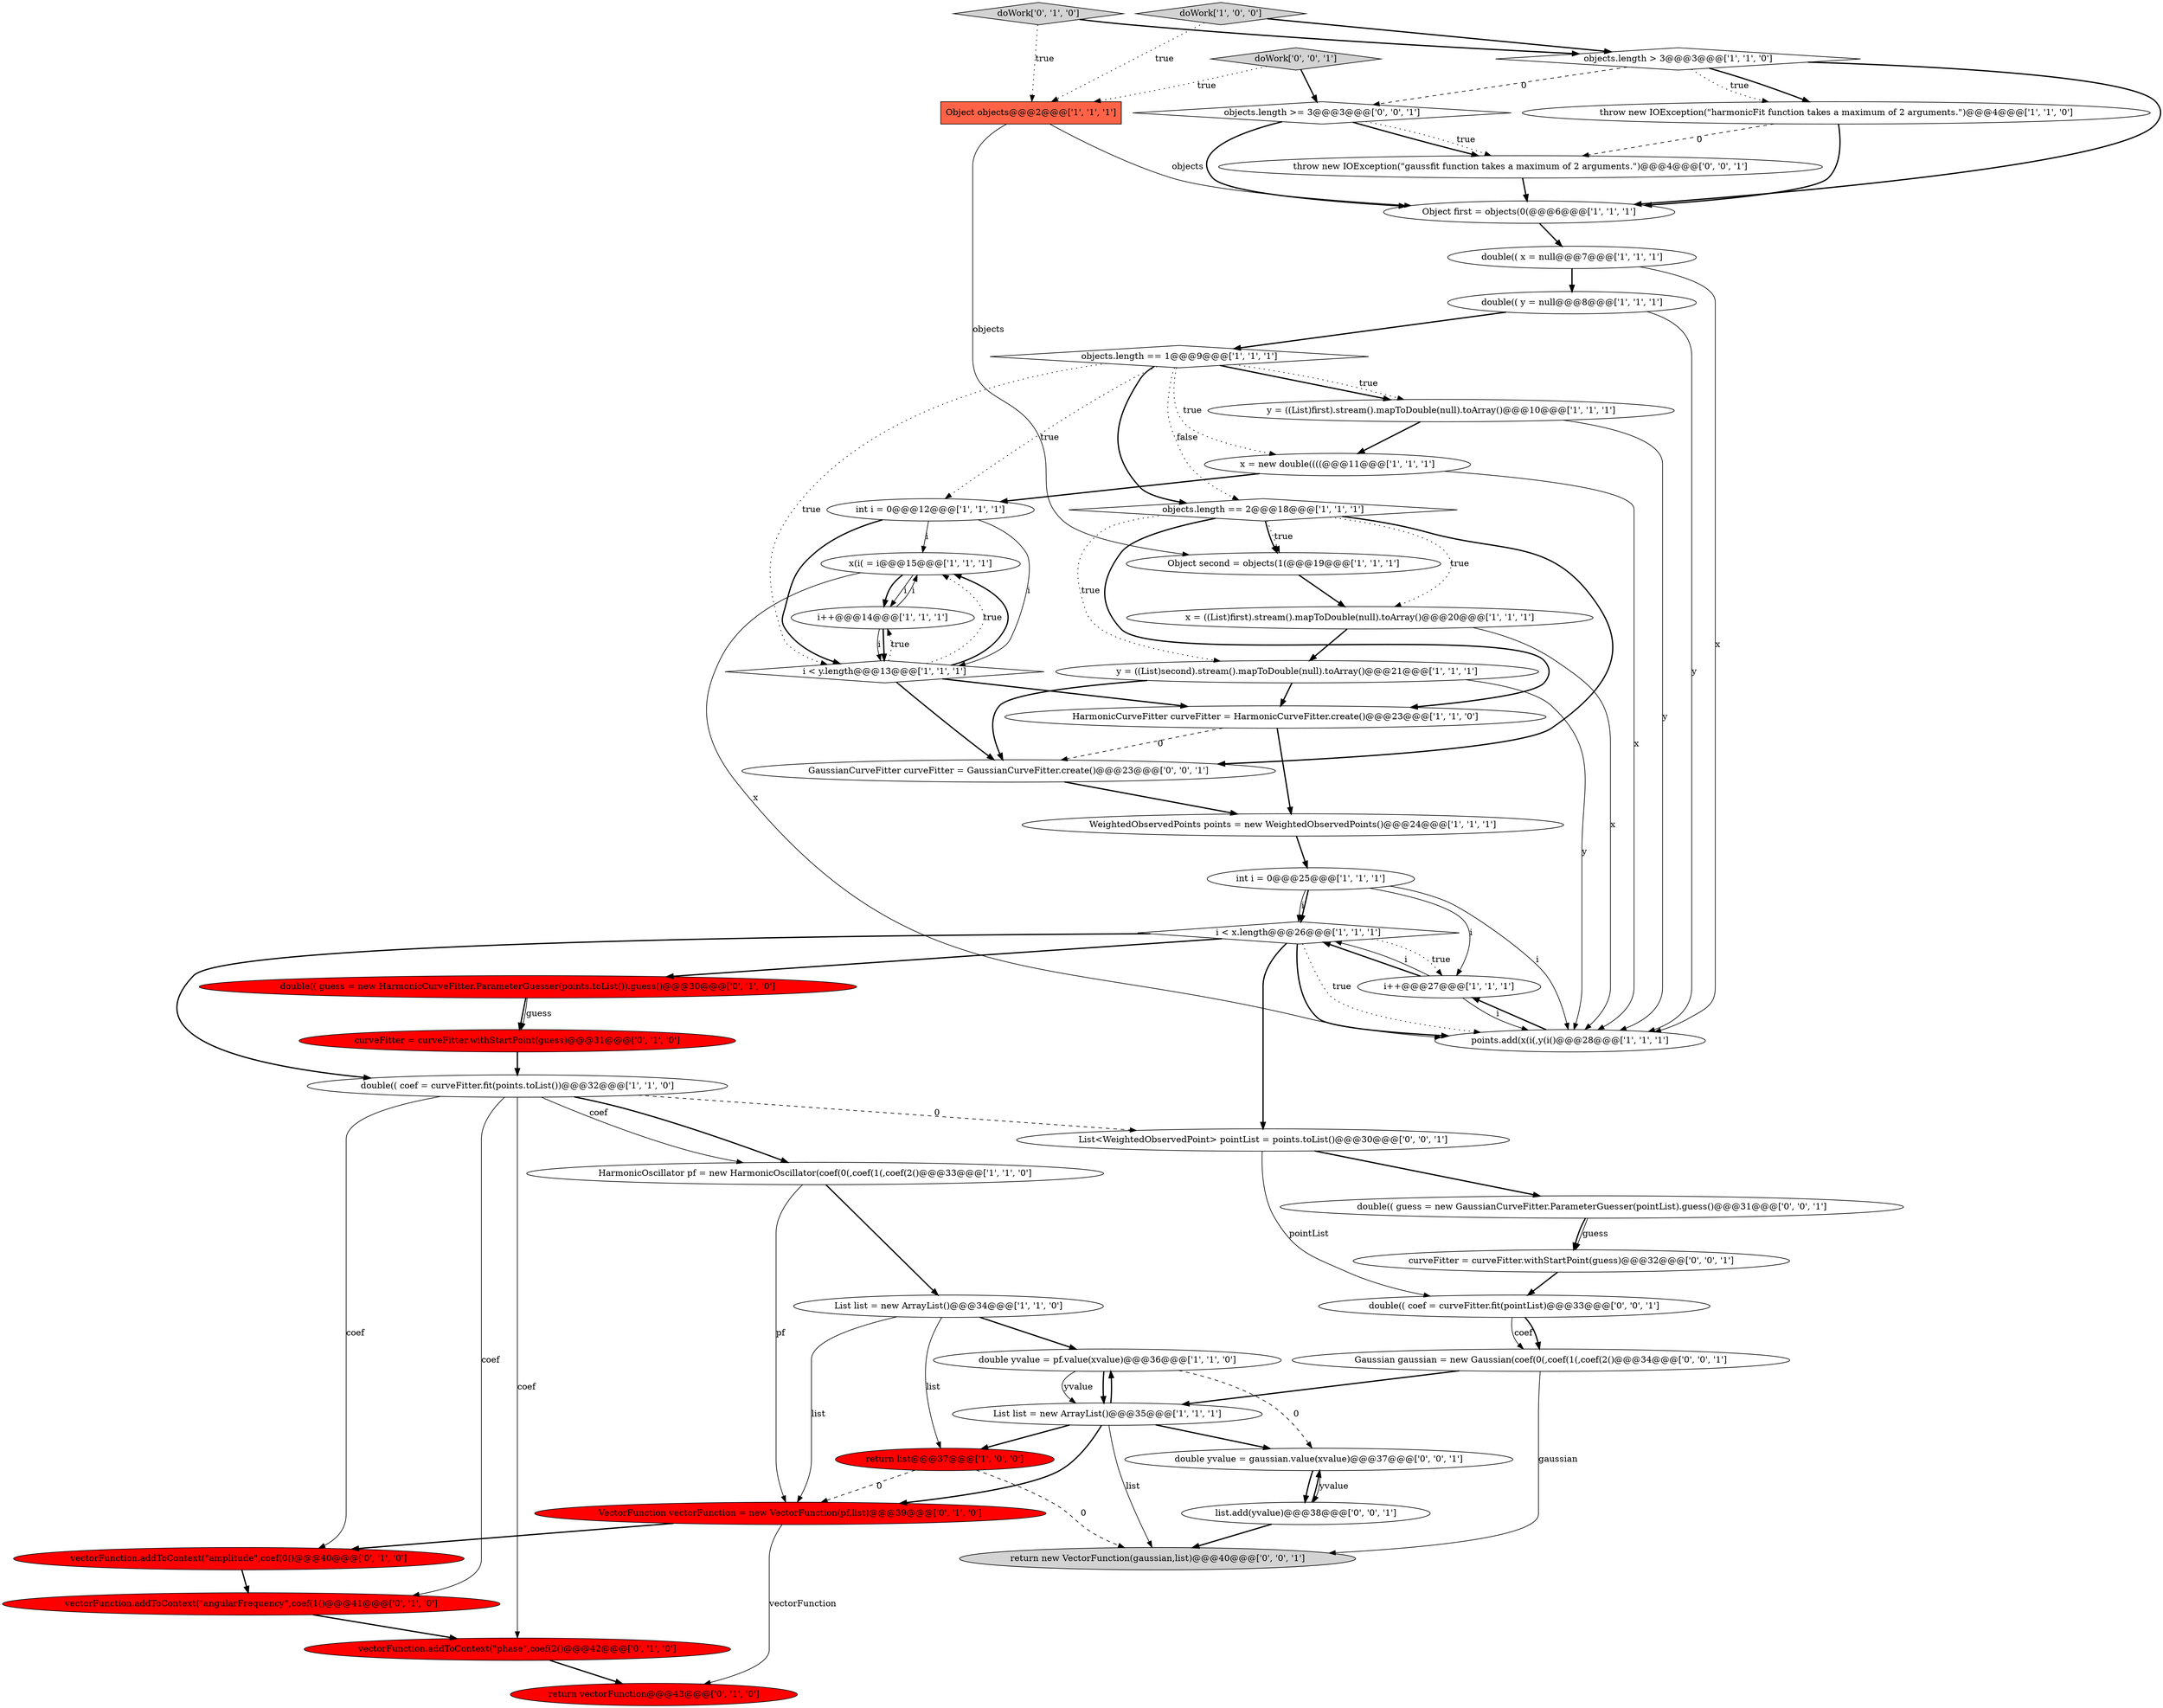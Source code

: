 digraph {
22 [style = filled, label = "x(i( = i@@@15@@@['1', '1', '1']", fillcolor = white, shape = ellipse image = "AAA0AAABBB1BBB"];
48 [style = filled, label = "double(( coef = curveFitter.fit(pointList)@@@33@@@['0', '0', '1']", fillcolor = white, shape = ellipse image = "AAA0AAABBB3BBB"];
49 [style = filled, label = "curveFitter = curveFitter.withStartPoint(guess)@@@32@@@['0', '0', '1']", fillcolor = white, shape = ellipse image = "AAA0AAABBB3BBB"];
19 [style = filled, label = "Object first = objects(0(@@@6@@@['1', '1', '1']", fillcolor = white, shape = ellipse image = "AAA0AAABBB1BBB"];
12 [style = filled, label = "y = ((List)first).stream().mapToDouble(null).toArray()@@@10@@@['1', '1', '1']", fillcolor = white, shape = ellipse image = "AAA0AAABBB1BBB"];
38 [style = filled, label = "Gaussian gaussian = new Gaussian(coef(0(,coef(1(,coef(2()@@@34@@@['0', '0', '1']", fillcolor = white, shape = ellipse image = "AAA0AAABBB3BBB"];
9 [style = filled, label = "double(( x = null@@@7@@@['1', '1', '1']", fillcolor = white, shape = ellipse image = "AAA0AAABBB1BBB"];
21 [style = filled, label = "objects.length > 3@@@3@@@['1', '1', '0']", fillcolor = white, shape = diamond image = "AAA0AAABBB1BBB"];
8 [style = filled, label = "HarmonicOscillator pf = new HarmonicOscillator(coef(0(,coef(1(,coef(2()@@@33@@@['1', '1', '0']", fillcolor = white, shape = ellipse image = "AAA0AAABBB1BBB"];
23 [style = filled, label = "y = ((List)second).stream().mapToDouble(null).toArray()@@@21@@@['1', '1', '1']", fillcolor = white, shape = ellipse image = "AAA0AAABBB1BBB"];
30 [style = filled, label = "doWork['0', '1', '0']", fillcolor = lightgray, shape = diamond image = "AAA0AAABBB2BBB"];
11 [style = filled, label = "i < x.length@@@26@@@['1', '1', '1']", fillcolor = white, shape = diamond image = "AAA0AAABBB1BBB"];
20 [style = filled, label = "doWork['1', '0', '0']", fillcolor = lightgray, shape = diamond image = "AAA0AAABBB1BBB"];
1 [style = filled, label = "i++@@@27@@@['1', '1', '1']", fillcolor = white, shape = ellipse image = "AAA0AAABBB1BBB"];
39 [style = filled, label = "doWork['0', '0', '1']", fillcolor = lightgray, shape = diamond image = "AAA0AAABBB3BBB"];
45 [style = filled, label = "double yvalue = gaussian.value(xvalue)@@@37@@@['0', '0', '1']", fillcolor = white, shape = ellipse image = "AAA0AAABBB3BBB"];
28 [style = filled, label = "double yvalue = pf.value(xvalue)@@@36@@@['1', '1', '0']", fillcolor = white, shape = ellipse image = "AAA0AAABBB1BBB"];
24 [style = filled, label = "i < y.length@@@13@@@['1', '1', '1']", fillcolor = white, shape = diamond image = "AAA0AAABBB1BBB"];
40 [style = filled, label = "return new VectorFunction(gaussian,list)@@@40@@@['0', '0', '1']", fillcolor = lightgray, shape = ellipse image = "AAA0AAABBB3BBB"];
29 [style = filled, label = "double(( y = null@@@8@@@['1', '1', '1']", fillcolor = white, shape = ellipse image = "AAA0AAABBB1BBB"];
10 [style = filled, label = "objects.length == 1@@@9@@@['1', '1', '1']", fillcolor = white, shape = diamond image = "AAA0AAABBB1BBB"];
13 [style = filled, label = "x = new double((((@@@11@@@['1', '1', '1']", fillcolor = white, shape = ellipse image = "AAA0AAABBB1BBB"];
5 [style = filled, label = "Object second = objects(1(@@@19@@@['1', '1', '1']", fillcolor = white, shape = ellipse image = "AAA0AAABBB1BBB"];
31 [style = filled, label = "vectorFunction.addToContext(\"phase\",coef(2()@@@42@@@['0', '1', '0']", fillcolor = red, shape = ellipse image = "AAA1AAABBB2BBB"];
46 [style = filled, label = "GaussianCurveFitter curveFitter = GaussianCurveFitter.create()@@@23@@@['0', '0', '1']", fillcolor = white, shape = ellipse image = "AAA0AAABBB3BBB"];
26 [style = filled, label = "int i = 0@@@12@@@['1', '1', '1']", fillcolor = white, shape = ellipse image = "AAA0AAABBB1BBB"];
15 [style = filled, label = "int i = 0@@@25@@@['1', '1', '1']", fillcolor = white, shape = ellipse image = "AAA0AAABBB1BBB"];
36 [style = filled, label = "double(( guess = new HarmonicCurveFitter.ParameterGuesser(points.toList()).guess()@@@30@@@['0', '1', '0']", fillcolor = red, shape = ellipse image = "AAA1AAABBB2BBB"];
42 [style = filled, label = "double(( guess = new GaussianCurveFitter.ParameterGuesser(pointList).guess()@@@31@@@['0', '0', '1']", fillcolor = white, shape = ellipse image = "AAA0AAABBB3BBB"];
43 [style = filled, label = "objects.length >= 3@@@3@@@['0', '0', '1']", fillcolor = white, shape = diamond image = "AAA0AAABBB3BBB"];
27 [style = filled, label = "HarmonicCurveFitter curveFitter = HarmonicCurveFitter.create()@@@23@@@['1', '1', '0']", fillcolor = white, shape = ellipse image = "AAA0AAABBB1BBB"];
44 [style = filled, label = "throw new IOException(\"gaussfit function takes a maximum of 2 arguments.\")@@@4@@@['0', '0', '1']", fillcolor = white, shape = ellipse image = "AAA0AAABBB3BBB"];
25 [style = filled, label = "x = ((List)first).stream().mapToDouble(null).toArray()@@@20@@@['1', '1', '1']", fillcolor = white, shape = ellipse image = "AAA0AAABBB1BBB"];
17 [style = filled, label = "Object objects@@@2@@@['1', '1', '1']", fillcolor = tomato, shape = box image = "AAA0AAABBB1BBB"];
35 [style = filled, label = "vectorFunction.addToContext(\"angularFrequency\",coef(1()@@@41@@@['0', '1', '0']", fillcolor = red, shape = ellipse image = "AAA1AAABBB2BBB"];
6 [style = filled, label = "i++@@@14@@@['1', '1', '1']", fillcolor = white, shape = ellipse image = "AAA0AAABBB1BBB"];
2 [style = filled, label = "List list = new ArrayList()@@@35@@@['1', '1', '1']", fillcolor = white, shape = ellipse image = "AAA0AAABBB1BBB"];
14 [style = filled, label = "WeightedObservedPoints points = new WeightedObservedPoints()@@@24@@@['1', '1', '1']", fillcolor = white, shape = ellipse image = "AAA0AAABBB1BBB"];
47 [style = filled, label = "List<WeightedObservedPoint> pointList = points.toList()@@@30@@@['0', '0', '1']", fillcolor = white, shape = ellipse image = "AAA0AAABBB3BBB"];
33 [style = filled, label = "return vectorFunction@@@43@@@['0', '1', '0']", fillcolor = red, shape = ellipse image = "AAA1AAABBB2BBB"];
0 [style = filled, label = "List list = new ArrayList()@@@34@@@['1', '1', '0']", fillcolor = white, shape = ellipse image = "AAA0AAABBB1BBB"];
32 [style = filled, label = "vectorFunction.addToContext(\"amplitude\",coef(0()@@@40@@@['0', '1', '0']", fillcolor = red, shape = ellipse image = "AAA1AAABBB2BBB"];
3 [style = filled, label = "return list@@@37@@@['1', '0', '0']", fillcolor = red, shape = ellipse image = "AAA1AAABBB1BBB"];
34 [style = filled, label = "VectorFunction vectorFunction = new VectorFunction(pf,list)@@@39@@@['0', '1', '0']", fillcolor = red, shape = ellipse image = "AAA1AAABBB2BBB"];
41 [style = filled, label = "list.add(yvalue)@@@38@@@['0', '0', '1']", fillcolor = white, shape = ellipse image = "AAA0AAABBB3BBB"];
18 [style = filled, label = "objects.length == 2@@@18@@@['1', '1', '1']", fillcolor = white, shape = diamond image = "AAA0AAABBB1BBB"];
4 [style = filled, label = "throw new IOException(\"harmonicFit function takes a maximum of 2 arguments.\")@@@4@@@['1', '1', '0']", fillcolor = white, shape = ellipse image = "AAA0AAABBB1BBB"];
37 [style = filled, label = "curveFitter = curveFitter.withStartPoint(guess)@@@31@@@['0', '1', '0']", fillcolor = red, shape = ellipse image = "AAA1AAABBB2BBB"];
16 [style = filled, label = "points.add(x(i(,y(i()@@@28@@@['1', '1', '1']", fillcolor = white, shape = ellipse image = "AAA0AAABBB1BBB"];
7 [style = filled, label = "double(( coef = curveFitter.fit(points.toList())@@@32@@@['1', '1', '0']", fillcolor = white, shape = ellipse image = "AAA0AAABBB1BBB"];
32->35 [style = bold, label=""];
24->6 [style = dotted, label="true"];
0->3 [style = solid, label="list"];
3->40 [style = dashed, label="0"];
28->45 [style = dashed, label="0"];
11->1 [style = dotted, label="true"];
44->19 [style = bold, label=""];
49->48 [style = bold, label=""];
7->8 [style = bold, label=""];
17->19 [style = solid, label="objects"];
13->16 [style = solid, label="x"];
11->36 [style = bold, label=""];
38->40 [style = solid, label="gaussian"];
43->19 [style = bold, label=""];
8->0 [style = bold, label=""];
45->41 [style = solid, label="yvalue"];
15->11 [style = bold, label=""];
19->9 [style = bold, label=""];
10->12 [style = bold, label=""];
15->16 [style = solid, label="i"];
18->46 [style = bold, label=""];
34->32 [style = bold, label=""];
41->45 [style = bold, label=""];
48->38 [style = solid, label="coef"];
7->32 [style = solid, label="coef"];
9->29 [style = bold, label=""];
43->44 [style = bold, label=""];
2->28 [style = bold, label=""];
24->27 [style = bold, label=""];
24->46 [style = bold, label=""];
26->22 [style = solid, label="i"];
42->49 [style = solid, label="guess"];
18->23 [style = dotted, label="true"];
45->41 [style = bold, label=""];
11->16 [style = bold, label=""];
35->31 [style = bold, label=""];
26->24 [style = solid, label="i"];
21->19 [style = bold, label=""];
47->48 [style = solid, label="pointList"];
2->34 [style = bold, label=""];
4->19 [style = bold, label=""];
7->8 [style = solid, label="coef"];
26->24 [style = bold, label=""];
5->25 [style = bold, label=""];
1->11 [style = bold, label=""];
38->2 [style = bold, label=""];
27->46 [style = dashed, label="0"];
34->33 [style = solid, label="vectorFunction"];
3->34 [style = dashed, label="0"];
25->16 [style = solid, label="x"];
10->24 [style = dotted, label="true"];
24->22 [style = dotted, label="true"];
31->33 [style = bold, label=""];
11->16 [style = dotted, label="true"];
46->14 [style = bold, label=""];
10->26 [style = dotted, label="true"];
6->22 [style = solid, label="i"];
18->5 [style = dotted, label="true"];
28->2 [style = solid, label="yvalue"];
14->15 [style = bold, label=""];
36->37 [style = bold, label=""];
4->44 [style = dashed, label="0"];
15->11 [style = solid, label="i"];
22->6 [style = bold, label=""];
21->4 [style = bold, label=""];
10->18 [style = bold, label=""];
27->14 [style = bold, label=""];
47->42 [style = bold, label=""];
12->16 [style = solid, label="y"];
20->17 [style = dotted, label="true"];
22->6 [style = solid, label="i"];
2->3 [style = bold, label=""];
6->24 [style = bold, label=""];
37->7 [style = bold, label=""];
15->1 [style = solid, label="i"];
12->13 [style = bold, label=""];
43->44 [style = dotted, label="true"];
30->21 [style = bold, label=""];
39->17 [style = dotted, label="true"];
17->5 [style = solid, label="objects"];
10->13 [style = dotted, label="true"];
16->1 [style = bold, label=""];
41->40 [style = bold, label=""];
13->26 [style = bold, label=""];
11->47 [style = bold, label=""];
1->11 [style = solid, label="i"];
2->45 [style = bold, label=""];
8->34 [style = solid, label="pf"];
29->10 [style = bold, label=""];
30->17 [style = dotted, label="true"];
7->35 [style = solid, label="coef"];
9->16 [style = solid, label="x"];
10->18 [style = dotted, label="false"];
7->47 [style = dashed, label="0"];
21->43 [style = dashed, label="0"];
10->12 [style = dotted, label="true"];
36->37 [style = solid, label="guess"];
18->25 [style = dotted, label="true"];
23->27 [style = bold, label=""];
0->34 [style = solid, label="list"];
25->23 [style = bold, label=""];
39->43 [style = bold, label=""];
23->46 [style = bold, label=""];
24->22 [style = bold, label=""];
6->24 [style = solid, label="i"];
22->16 [style = solid, label="x"];
7->31 [style = solid, label="coef"];
21->4 [style = dotted, label="true"];
20->21 [style = bold, label=""];
1->16 [style = solid, label="i"];
28->2 [style = bold, label=""];
48->38 [style = bold, label=""];
23->16 [style = solid, label="y"];
18->27 [style = bold, label=""];
18->5 [style = bold, label=""];
42->49 [style = bold, label=""];
2->40 [style = solid, label="list"];
11->7 [style = bold, label=""];
0->28 [style = bold, label=""];
29->16 [style = solid, label="y"];
}

